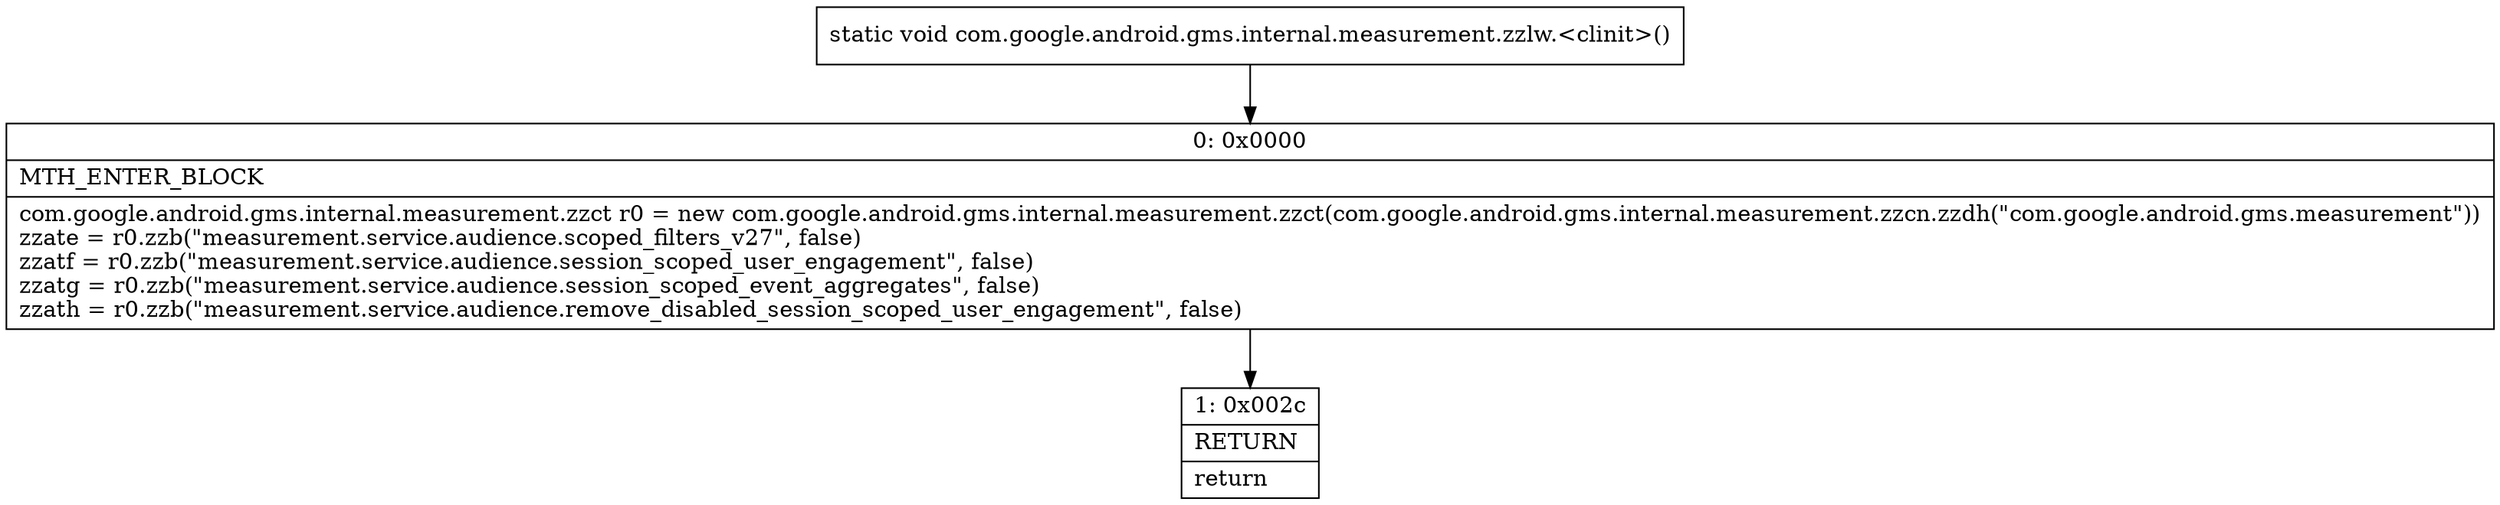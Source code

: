 digraph "CFG forcom.google.android.gms.internal.measurement.zzlw.\<clinit\>()V" {
Node_0 [shape=record,label="{0\:\ 0x0000|MTH_ENTER_BLOCK\l|com.google.android.gms.internal.measurement.zzct r0 = new com.google.android.gms.internal.measurement.zzct(com.google.android.gms.internal.measurement.zzcn.zzdh(\"com.google.android.gms.measurement\"))\lzzate = r0.zzb(\"measurement.service.audience.scoped_filters_v27\", false)\lzzatf = r0.zzb(\"measurement.service.audience.session_scoped_user_engagement\", false)\lzzatg = r0.zzb(\"measurement.service.audience.session_scoped_event_aggregates\", false)\lzzath = r0.zzb(\"measurement.service.audience.remove_disabled_session_scoped_user_engagement\", false)\l}"];
Node_1 [shape=record,label="{1\:\ 0x002c|RETURN\l|return\l}"];
MethodNode[shape=record,label="{static void com.google.android.gms.internal.measurement.zzlw.\<clinit\>() }"];
MethodNode -> Node_0;
Node_0 -> Node_1;
}

